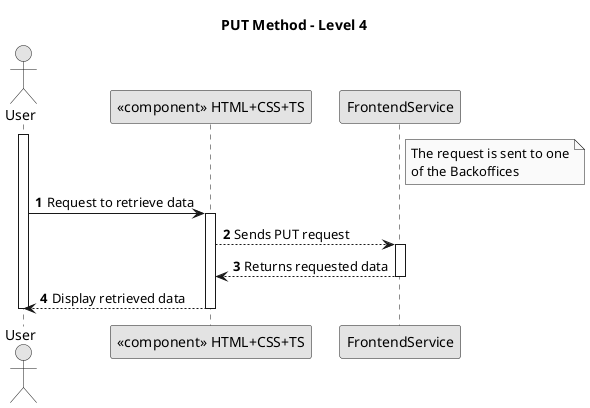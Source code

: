 @startuml

skinparam monochrome true
skinparam packageStyle rectangle
skinparam shadowing false

title PUT Method - Level 4

note right of FrontendService
  The request is sent to one
  of the Backoffices
end note

autonumber

actor "User" as User
participant "<<component>> HTML+CSS+TS" as Frontend
participant "<<component>> Service" as FrontendService

activate User

    User -> Frontend : Request to retrieve data
    activate Frontend

  Frontend --> FrontendService : Sends PUT request
    activate FrontendService

    FrontendService --> Frontend : Returns requested data
    deactivate FrontendService

    Frontend --> User : Display retrieved data
    deactivate Frontend

deactivate User

@enduml